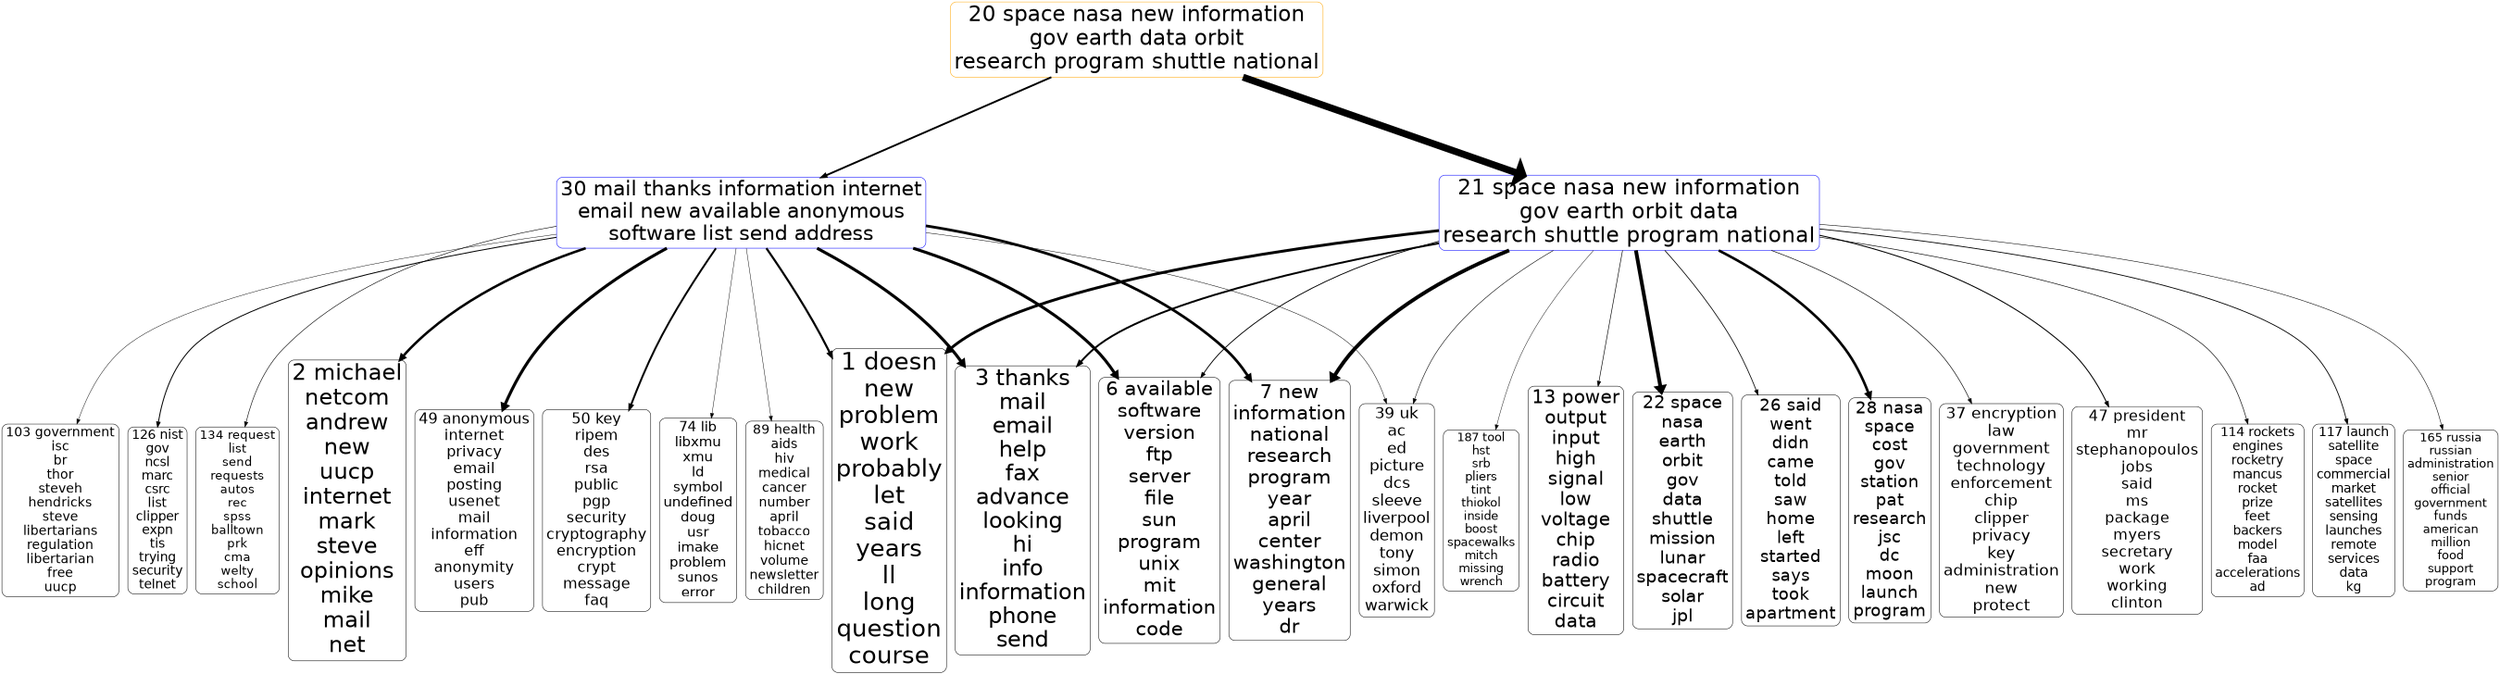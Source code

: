 digraph G {
size="18,18!";ranksep=4; ratio = auto; layers="1:2:3:4:5";
graph [fontname = "helvetica"];node [fontname = "helvetica"];edge [fontname = "helvetica"];ranksep=2.8;
"3_20" [ rank =3,fontsize =44.2942, shape=box, style="rounded", color=orange, label="20 space nasa new information
gov earth data orbit
research program shuttle national"]
"3_20" -> "2_21" [penwidth=14.3492,dir=forward]
"2_21" [rank =4,fontsize =44.7915, shape=box, style="rounded", color=blue,label="21 space nasa new information
gov earth orbit data
research shuttle program national"]
"3_20" -> "2_30" [penwidth=3.7896,dir=forward]
"2_30" [rank =4,fontsize =41.9207, shape=box, style="rounded", color=blue,label="30 mail thanks information internet
email new available anonymous
software list send address"]
"2_21" [ rank =2,fontsize =44.7915, shape=box, style="rounded", color=blue, label="21 space nasa new information
gov earth orbit data
research shuttle program national"]
"2_21" -> "1_1" [penwidth=5.8264,dir=forward]
"1_1" [rank =3,fontsize =50, shape=box, style="rounded", color=black,label="1 doesn
new
problem
work
probably
let
said
years
ll
long
question
course"]
"2_21" -> "1_3" [penwidth=3.8751,dir=forward]
"1_3" [rank =3,fontsize =44.9965, shape=box, style="rounded", color=black,label="3 thanks
mail
email
help
fax
advance
looking
hi
info
information
phone
send"]
"2_21" -> "1_6" [penwidth=1.8025,dir=forward]
"1_6" [rank =3,fontsize =40.6629, shape=box, style="rounded", color=black,label="6 available
software
version
ftp
server
file
sun
program
unix
mit
information
code"]
"2_21" -> "1_7" [penwidth=7.721,dir=forward]
"1_7" [rank =3,fontsize =40.4508, shape=box, style="rounded", color=black,label="7 new
information
national
research
program
year
april
center
washington
general
years
dr"]
"2_21" -> "1_13" [penwidth=1.2423,dir=forward]
"1_13" [rank =3,fontsize =38.6139, shape=box, style="rounded", color=black,label="13 power
output
input
high
signal
low
voltage
chip
radio
battery
circuit
data"]
"2_21" -> "1_22" [penwidth=7.7541,dir=forward]
"1_22" [rank =3,fontsize =36.1439, shape=box, style="rounded", color=black,label="22 space
nasa
earth
orbit
gov
data
shuttle
mission
lunar
spacecraft
solar
jpl"]
"2_21" -> "1_26" [penwidth=1.548,dir=forward]
"1_26" [rank =3,fontsize =35.2628, shape=box, style="rounded", color=black,label="26 said
went
didn
came
told
saw
home
left
started
says
took
apartment"]
"2_21" -> "1_28" [penwidth=5.3216,dir=forward]
"1_28" [rank =3,fontsize =34.9684, shape=box, style="rounded", color=black,label="28 nasa
space
cost
gov
station
pat
research
jsc
dc
moon
launch
program"]
"2_21" -> "1_37" [penwidth=1.2423,dir=forward]
"1_37" [rank =3,fontsize =32.5838, shape=box, style="rounded", color=black,label="37 encryption
law
government
technology
enforcement
chip
clipper
privacy
key
administration
new
protect"]
"2_21" -> "1_39" [penwidth=1.0965,dir=forward]
"1_39" [rank =3,fontsize =32.2729, shape=box, style="rounded", color=black,label="39 uk
ac
ed
picture
dcs
sleeve
liverpool
demon
tony
simon
oxford
warwick"]
"2_21" -> "1_47" [penwidth=2.0252,dir=forward]
"1_47" [rank =3,fontsize =31.3843, shape=box, style="rounded", color=black,label="47 president
mr
stephanopoulos
jobs
said
ms
package
myers
secretary
work
working
clinton"]
"2_21" -> "1_114" [penwidth=1.2423,dir=forward]
"1_114" [rank =3,fontsize =26.2843, shape=box, style="rounded", color=black,label="114 rockets
engines
rocketry
mancus
rocket
prize
feet
backers
model
faa
accelerations
ad"]
"2_21" -> "1_117" [penwidth=1.68,dir=forward]
"1_117" [rank =3,fontsize =26.1933, shape=box, style="rounded", color=black,label="117 launch
satellite
space
commercial
market
satellites
sensing
launches
remote
services
data
kg"]
"2_21" -> "1_165" [penwidth=1.0569,dir=forward]
"1_165" [rank =3,fontsize =24.5138, shape=box, style="rounded", color=black,label="165 russia
russian
administration
senior
official
government
funds
american
million
food
support
program"]
"2_21" -> "1_187" [penwidth=0.83109,dir=forward]
"1_187" [rank =3,fontsize =24.1434, shape=box, style="rounded", color=black,label="187 tool
hst
srb
pliers
tint
thiokol
inside
boost
spacewalks
mitch
missing
wrench"]
"2_30" [ rank =2,fontsize =41.9207, shape=box, style="rounded", color=blue, label="30 mail thanks information internet
email new available anonymous
software list send address"]
"2_30" -> "1_1" [penwidth=4.3296,dir=forward]
"1_1" [rank =3,fontsize =50, shape=box, style="rounded", color=black,label="1 doesn
new
problem
work
probably
let
said
years
ll
long
question
course"]
"2_30" -> "1_2" [penwidth=5.0657,dir=forward]
"1_2" [rank =3,fontsize =46.1741, shape=box, style="rounded", color=black,label="2 michael
netcom
andrew
new
uucp
internet
mark
steve
opinions
mike
mail
net"]
"2_30" -> "1_3" [penwidth=6.2499,dir=forward]
"1_3" [rank =3,fontsize =44.9965, shape=box, style="rounded", color=black,label="3 thanks
mail
email
help
fax
advance
looking
hi
info
information
phone
send"]
"2_30" -> "1_6" [penwidth=6.1335,dir=forward]
"1_6" [rank =3,fontsize =40.6629, shape=box, style="rounded", color=black,label="6 available
software
version
ftp
server
file
sun
program
unix
mit
information
code"]
"2_30" -> "1_7" [penwidth=5.5411,dir=forward]
"1_7" [rank =3,fontsize =40.4508, shape=box, style="rounded", color=black,label="7 new
information
national
research
program
year
april
center
washington
general
years
dr"]
"2_30" -> "1_39" [penwidth=0.9375,dir=forward]
"1_39" [rank =3,fontsize =32.2729, shape=box, style="rounded", color=black,label="39 uk
ac
ed
picture
dcs
sleeve
liverpool
demon
tony
simon
oxford
warwick"]
"2_30" -> "1_49" [penwidth=6.2152,dir=forward]
"1_49" [rank =3,fontsize =31.135, shape=box, style="rounded", color=black,label="49 anonymous
internet
privacy
email
posting
usenet
mail
information
eff
anonymity
users
pub"]
"2_30" -> "1_50" [penwidth=3.9099,dir=forward]
"1_50" [rank =3,fontsize =31.0213, shape=box, style="rounded", color=black,label="50 key
ripem
des
rsa
public
pgp
security
cryptography
encryption
crypt
message
faq"]
"2_30" -> "1_74" [penwidth=0.85722,dir=forward]
"1_74" [rank =3,fontsize =28.2343, shape=box, style="rounded", color=black,label="74 lib
libxmu
xmu
ld
symbol
undefined
doug
usr
imake
problem
sunos
error"]
"2_30" -> "1_89" [penwidth=0.85722,dir=forward]
"1_89" [rank =3,fontsize =27.2109, shape=box, style="rounded", color=black,label="89 health
aids
hiv
medical
cancer
number
april
tobacco
hicnet
volume
newsletter
children"]
"2_30" -> "1_103" [penwidth=0.85722,dir=forward]
"1_103" [rank =3,fontsize =26.794, shape=box, style="rounded", color=black,label="103 government
isc
br
thor
steveh
hendricks
steve
libertarians
regulation
libertarian
free
uucp"]
"2_30" -> "1_126" [penwidth=1.9392,dir=forward]
"1_126" [rank =3,fontsize =25.8392, shape=box, style="rounded", color=black,label="126 nist
gov
ncsl
marc
csrc
list
clipper
expn
tis
trying
security
telnet"]
"2_30" -> "1_134" [penwidth=1.1451,dir=forward]
"1_134" [rank =3,fontsize =25.4793, shape=box, style="rounded", color=black,label="134 request
list
send
requests
autos
rec
spss
balltown
prk
cma
welty
school"]
{rank=same; "1_1" "1_3" "1_6" "1_7" "1_13" "1_22" "1_26" "1_28" "1_37" "1_39" "1_47" "1_114" "1_117" "1_165" "1_187" "1_1" "1_2" "1_3" "1_6" "1_7" "1_39" "1_49" "1_50" "1_74" "1_89" "1_103" "1_126" "1_134"}{rank=same; "2_21" "2_30" "2_21" "2_30"}{rank=same; "3_20"}{rank=same;}{rank=same;}}